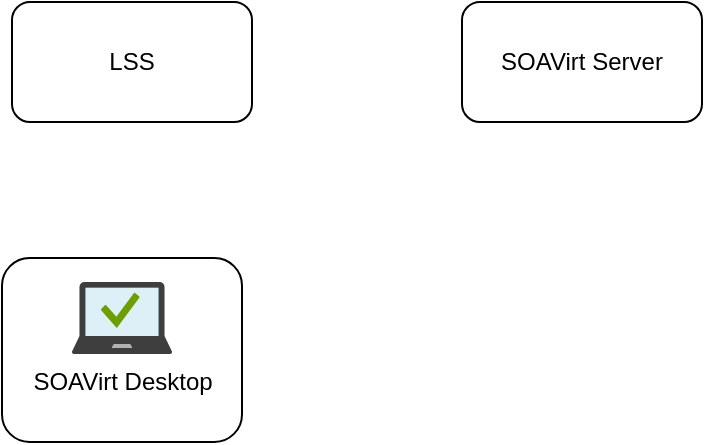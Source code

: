 <mxfile version="26.0.16">
  <diagram name="Page-1" id="xfao6fuQPVH5N2smwf6X">
    <mxGraphModel dx="2074" dy="1098" grid="1" gridSize="10" guides="1" tooltips="1" connect="1" arrows="1" fold="1" page="1" pageScale="1" pageWidth="850" pageHeight="1100" math="0" shadow="0">
      <root>
        <mxCell id="0" />
        <mxCell id="1" parent="0" />
        <mxCell id="e06p3Hk24R48uFPyvANo-4" value="" style="rounded=1;whiteSpace=wrap;html=1;" vertex="1" parent="1">
          <mxGeometry x="135" y="348" width="120" height="92" as="geometry" />
        </mxCell>
        <mxCell id="e06p3Hk24R48uFPyvANo-1" value="LSS" style="rounded=1;whiteSpace=wrap;html=1;" vertex="1" parent="1">
          <mxGeometry x="140" y="220" width="120" height="60" as="geometry" />
        </mxCell>
        <mxCell id="e06p3Hk24R48uFPyvANo-2" value="SOAVirt Server" style="rounded=1;whiteSpace=wrap;html=1;" vertex="1" parent="1">
          <mxGeometry x="365" y="220" width="120" height="60" as="geometry" />
        </mxCell>
        <mxCell id="e06p3Hk24R48uFPyvANo-3" value="SOAVirt Desktop" style="image;sketch=0;aspect=fixed;html=1;points=[];align=center;fontSize=12;image=img/lib/mscae/Managed_Desktop.svg;" vertex="1" parent="1">
          <mxGeometry x="170" y="360" width="50" height="36" as="geometry" />
        </mxCell>
      </root>
    </mxGraphModel>
  </diagram>
</mxfile>
